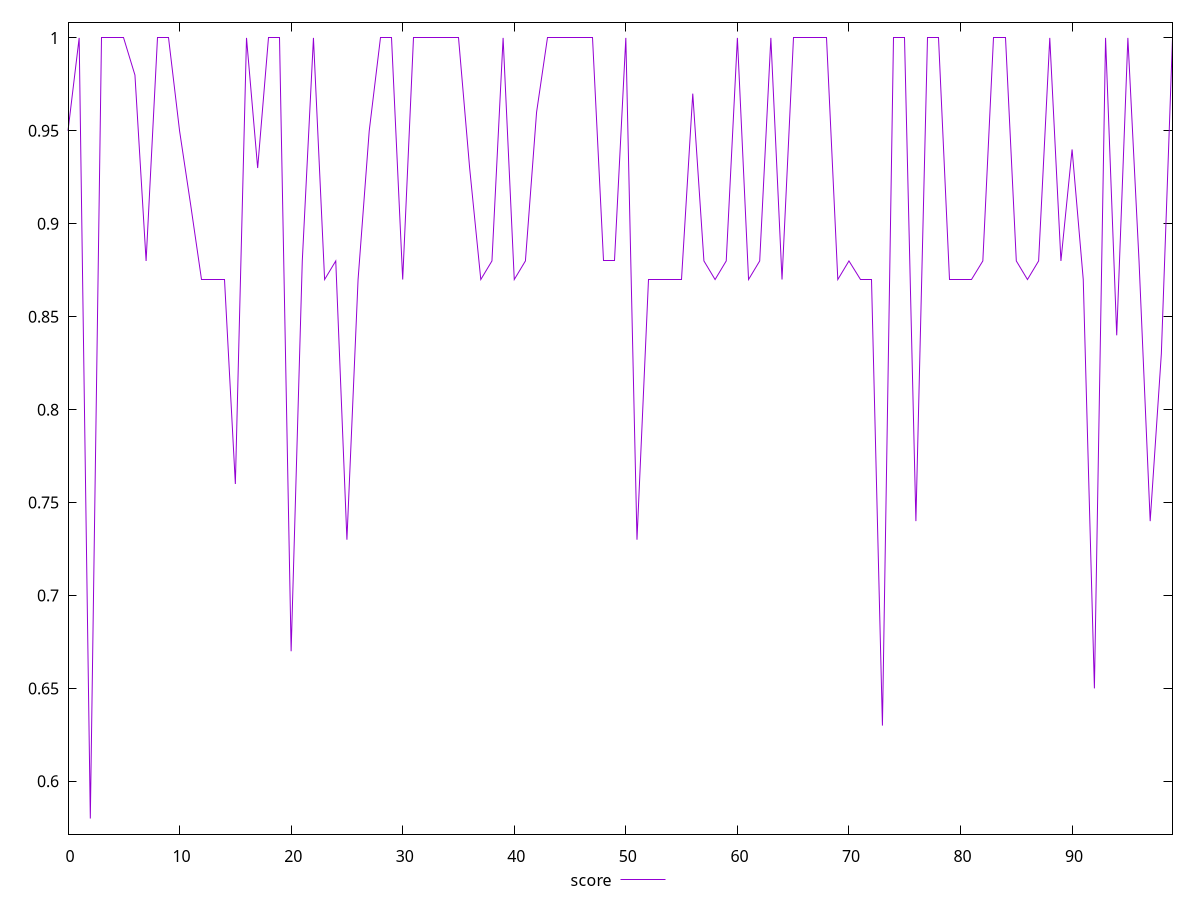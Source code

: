 reset

$score <<EOF
0 0.95
1 1
2 0.58
3 1
4 1
5 1
6 0.98
7 0.88
8 1
9 1
10 0.95
11 0.91
12 0.87
13 0.87
14 0.87
15 0.76
16 1
17 0.93
18 1
19 1
20 0.67
21 0.88
22 1
23 0.87
24 0.88
25 0.73
26 0.87
27 0.95
28 1
29 1
30 0.87
31 1
32 1
33 1
34 1
35 1
36 0.93
37 0.87
38 0.88
39 1
40 0.87
41 0.88
42 0.96
43 1
44 1
45 1
46 1
47 1
48 0.88
49 0.88
50 1
51 0.73
52 0.87
53 0.87
54 0.87
55 0.87
56 0.97
57 0.88
58 0.87
59 0.88
60 1
61 0.87
62 0.88
63 1
64 0.87
65 1
66 1
67 1
68 1
69 0.87
70 0.88
71 0.87
72 0.87
73 0.63
74 1
75 1
76 0.74
77 1
78 1
79 0.87
80 0.87
81 0.87
82 0.88
83 1
84 1
85 0.88
86 0.87
87 0.88
88 1
89 0.88
90 0.94
91 0.87
92 0.65
93 1
94 0.84
95 1
96 0.88
97 0.74
98 0.83
99 1
EOF

set key outside below
set xrange [0:99]
set yrange [0.5716:1.0084]
set trange [0.5716:1.0084]
set terminal svg size 640, 500 enhanced background rgb 'white'
set output "report_00015_2021-02-09T16-11-33.973Z/unused-css-rules/samples/pages+cached/score/values.svg"

plot $score title "score" with line

reset
